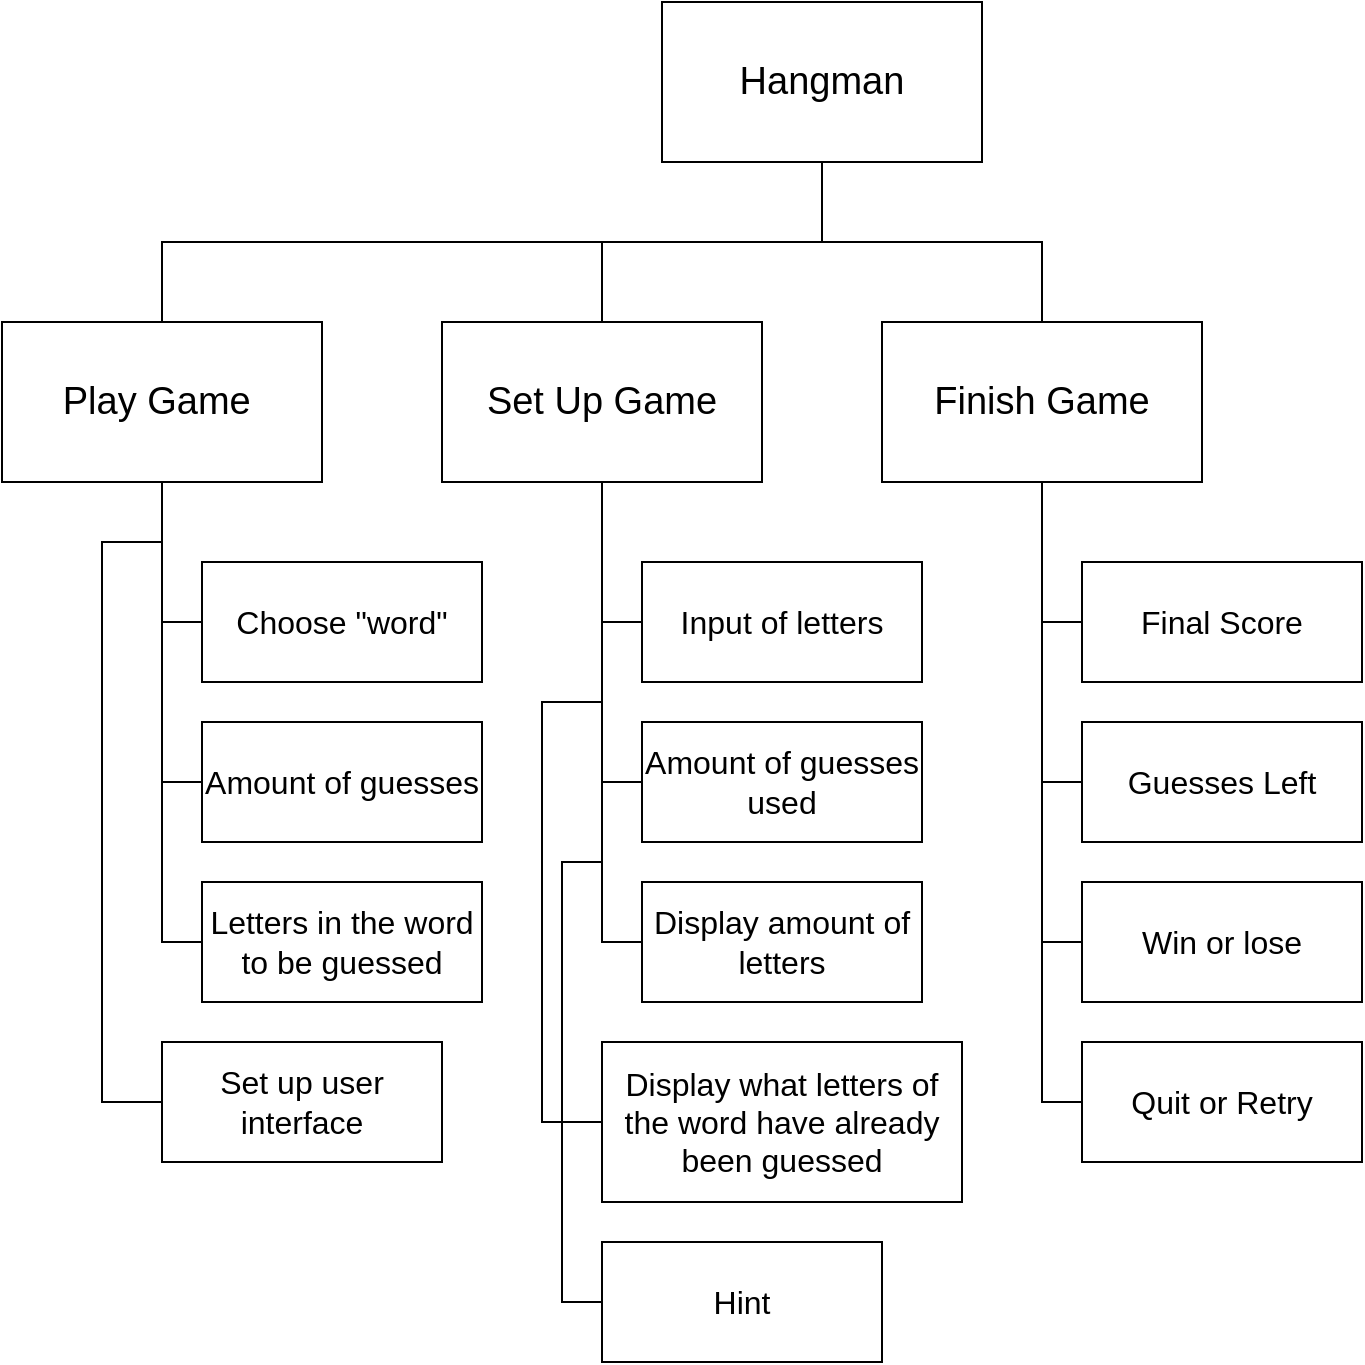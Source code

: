 <mxfile version="26.1.3">
  <diagram id="C5RBs43oDa-KdzZeNtuy" name="Page-1">
    <mxGraphModel grid="1" page="1" gridSize="10" guides="1" tooltips="1" connect="1" arrows="1" fold="1" pageScale="1" pageWidth="827" pageHeight="1169" math="0" shadow="0">
      <root>
        <mxCell id="WIyWlLk6GJQsqaUBKTNV-0" />
        <mxCell id="WIyWlLk6GJQsqaUBKTNV-1" parent="WIyWlLk6GJQsqaUBKTNV-0" />
        <mxCell id="Cc_6avdApDZDqS_O0vmW-4" style="edgeStyle=orthogonalEdgeStyle;rounded=0;orthogonalLoop=1;jettySize=auto;html=1;entryX=0.5;entryY=0;entryDx=0;entryDy=0;endArrow=none;startFill=0;" edge="1" parent="WIyWlLk6GJQsqaUBKTNV-1" source="Cc_6avdApDZDqS_O0vmW-0" target="Cc_6avdApDZDqS_O0vmW-3">
          <mxGeometry relative="1" as="geometry" />
        </mxCell>
        <mxCell id="Cc_6avdApDZDqS_O0vmW-5" style="edgeStyle=orthogonalEdgeStyle;rounded=0;orthogonalLoop=1;jettySize=auto;html=1;entryX=0.5;entryY=0;entryDx=0;entryDy=0;endArrow=none;startFill=0;" edge="1" parent="WIyWlLk6GJQsqaUBKTNV-1" source="Cc_6avdApDZDqS_O0vmW-0" target="Cc_6avdApDZDqS_O0vmW-2">
          <mxGeometry relative="1" as="geometry" />
        </mxCell>
        <mxCell id="Cc_6avdApDZDqS_O0vmW-6" style="edgeStyle=orthogonalEdgeStyle;rounded=0;orthogonalLoop=1;jettySize=auto;html=1;entryX=0.5;entryY=0;entryDx=0;entryDy=0;strokeColor=default;endArrow=none;startFill=0;" edge="1" parent="WIyWlLk6GJQsqaUBKTNV-1" source="Cc_6avdApDZDqS_O0vmW-0" target="Cc_6avdApDZDqS_O0vmW-1">
          <mxGeometry relative="1" as="geometry">
            <Array as="points">
              <mxPoint x="560" y="160" />
              <mxPoint x="200" y="160" />
            </Array>
          </mxGeometry>
        </mxCell>
        <mxCell id="Cc_6avdApDZDqS_O0vmW-0" value="&lt;font style=&quot;font-size: 19px;&quot;&gt;Hangman&lt;/font&gt;" style="rounded=0;whiteSpace=wrap;html=1;" vertex="1" parent="WIyWlLk6GJQsqaUBKTNV-1">
          <mxGeometry x="370" y="40" width="160" height="80" as="geometry" />
        </mxCell>
        <mxCell id="Cc_6avdApDZDqS_O0vmW-17" style="edgeStyle=orthogonalEdgeStyle;rounded=0;orthogonalLoop=1;jettySize=auto;html=1;entryX=0;entryY=0.5;entryDx=0;entryDy=0;endArrow=none;startFill=0;" edge="1" parent="WIyWlLk6GJQsqaUBKTNV-1" source="Cc_6avdApDZDqS_O0vmW-1" target="Cc_6avdApDZDqS_O0vmW-7">
          <mxGeometry relative="1" as="geometry" />
        </mxCell>
        <mxCell id="Cc_6avdApDZDqS_O0vmW-18" style="edgeStyle=orthogonalEdgeStyle;rounded=0;orthogonalLoop=1;jettySize=auto;html=1;entryX=0;entryY=0.5;entryDx=0;entryDy=0;endArrow=none;startFill=0;" edge="1" parent="WIyWlLk6GJQsqaUBKTNV-1" source="Cc_6avdApDZDqS_O0vmW-1" target="Cc_6avdApDZDqS_O0vmW-8">
          <mxGeometry relative="1" as="geometry" />
        </mxCell>
        <mxCell id="Cc_6avdApDZDqS_O0vmW-19" style="edgeStyle=orthogonalEdgeStyle;rounded=0;orthogonalLoop=1;jettySize=auto;html=1;entryX=0;entryY=0.5;entryDx=0;entryDy=0;endArrow=none;startFill=0;" edge="1" parent="WIyWlLk6GJQsqaUBKTNV-1" source="Cc_6avdApDZDqS_O0vmW-1" target="Cc_6avdApDZDqS_O0vmW-10">
          <mxGeometry relative="1" as="geometry" />
        </mxCell>
        <mxCell id="Cc_6avdApDZDqS_O0vmW-29" style="edgeStyle=orthogonalEdgeStyle;rounded=0;orthogonalLoop=1;jettySize=auto;html=1;entryX=0;entryY=0.5;entryDx=0;entryDy=0;endArrow=none;startFill=0;" edge="1" parent="WIyWlLk6GJQsqaUBKTNV-1" source="Cc_6avdApDZDqS_O0vmW-1" target="Cc_6avdApDZDqS_O0vmW-28">
          <mxGeometry relative="1" as="geometry">
            <mxPoint x="80" y="600" as="targetPoint" />
            <Array as="points">
              <mxPoint x="120" y="310" />
              <mxPoint x="90" y="310" />
              <mxPoint x="90" y="590" />
            </Array>
          </mxGeometry>
        </mxCell>
        <mxCell id="Cc_6avdApDZDqS_O0vmW-1" value="&lt;span style=&quot;font-size: 19px;&quot;&gt;Play Game&amp;nbsp;&lt;/span&gt;" style="rounded=0;whiteSpace=wrap;html=1;" vertex="1" parent="WIyWlLk6GJQsqaUBKTNV-1">
          <mxGeometry x="40" y="200" width="160" height="80" as="geometry" />
        </mxCell>
        <mxCell id="Cc_6avdApDZDqS_O0vmW-20" value="" style="edgeStyle=orthogonalEdgeStyle;rounded=0;orthogonalLoop=1;jettySize=auto;html=1;endArrow=none;startFill=0;entryX=0;entryY=0.5;entryDx=0;entryDy=0;" edge="1" parent="WIyWlLk6GJQsqaUBKTNV-1" source="Cc_6avdApDZDqS_O0vmW-2" target="Cc_6avdApDZDqS_O0vmW-11">
          <mxGeometry relative="1" as="geometry" />
        </mxCell>
        <mxCell id="Cc_6avdApDZDqS_O0vmW-21" style="edgeStyle=orthogonalEdgeStyle;rounded=0;orthogonalLoop=1;jettySize=auto;html=1;entryX=0;entryY=0.5;entryDx=0;entryDy=0;endArrow=none;startFill=0;" edge="1" parent="WIyWlLk6GJQsqaUBKTNV-1" source="Cc_6avdApDZDqS_O0vmW-2" target="Cc_6avdApDZDqS_O0vmW-12">
          <mxGeometry relative="1" as="geometry" />
        </mxCell>
        <mxCell id="Cc_6avdApDZDqS_O0vmW-22" style="edgeStyle=orthogonalEdgeStyle;rounded=0;orthogonalLoop=1;jettySize=auto;html=1;entryX=0;entryY=0.5;entryDx=0;entryDy=0;endArrow=none;startFill=0;" edge="1" parent="WIyWlLk6GJQsqaUBKTNV-1" source="Cc_6avdApDZDqS_O0vmW-2" target="Cc_6avdApDZDqS_O0vmW-13">
          <mxGeometry relative="1" as="geometry" />
        </mxCell>
        <mxCell id="Cc_6avdApDZDqS_O0vmW-27" style="edgeStyle=orthogonalEdgeStyle;rounded=0;orthogonalLoop=1;jettySize=auto;html=1;endArrow=none;startFill=0;" edge="1" parent="WIyWlLk6GJQsqaUBKTNV-1" source="Cc_6avdApDZDqS_O0vmW-2">
          <mxGeometry relative="1" as="geometry">
            <mxPoint x="340" y="600" as="targetPoint" />
            <Array as="points">
              <mxPoint x="340" y="390" />
              <mxPoint x="310" y="390" />
              <mxPoint x="310" y="600" />
            </Array>
          </mxGeometry>
        </mxCell>
        <mxCell id="Cc_6avdApDZDqS_O0vmW-31" style="edgeStyle=orthogonalEdgeStyle;rounded=0;orthogonalLoop=1;jettySize=auto;html=1;entryX=0;entryY=0.5;entryDx=0;entryDy=0;endArrow=none;startFill=0;" edge="1" parent="WIyWlLk6GJQsqaUBKTNV-1" source="Cc_6avdApDZDqS_O0vmW-2" target="Cc_6avdApDZDqS_O0vmW-30">
          <mxGeometry relative="1" as="geometry">
            <mxPoint x="320" y="695.517" as="targetPoint" />
            <Array as="points">
              <mxPoint x="340" y="470" />
              <mxPoint x="320" y="470" />
              <mxPoint x="320" y="690" />
            </Array>
          </mxGeometry>
        </mxCell>
        <mxCell id="Cc_6avdApDZDqS_O0vmW-2" value="&lt;font style=&quot;font-size: 19px;&quot;&gt;Set Up Game&lt;/font&gt;" style="rounded=0;whiteSpace=wrap;html=1;" vertex="1" parent="WIyWlLk6GJQsqaUBKTNV-1">
          <mxGeometry x="260" y="200" width="160" height="80" as="geometry" />
        </mxCell>
        <mxCell id="Cc_6avdApDZDqS_O0vmW-23" style="edgeStyle=orthogonalEdgeStyle;rounded=0;orthogonalLoop=1;jettySize=auto;html=1;entryX=0;entryY=0.5;entryDx=0;entryDy=0;endArrow=none;startFill=0;" edge="1" parent="WIyWlLk6GJQsqaUBKTNV-1" source="Cc_6avdApDZDqS_O0vmW-3" target="Cc_6avdApDZDqS_O0vmW-14">
          <mxGeometry relative="1" as="geometry" />
        </mxCell>
        <mxCell id="Cc_6avdApDZDqS_O0vmW-24" style="edgeStyle=orthogonalEdgeStyle;rounded=0;orthogonalLoop=1;jettySize=auto;html=1;entryX=0;entryY=0.5;entryDx=0;entryDy=0;endArrow=none;startFill=0;" edge="1" parent="WIyWlLk6GJQsqaUBKTNV-1" source="Cc_6avdApDZDqS_O0vmW-3" target="Cc_6avdApDZDqS_O0vmW-15">
          <mxGeometry relative="1" as="geometry" />
        </mxCell>
        <mxCell id="Cc_6avdApDZDqS_O0vmW-25" style="edgeStyle=orthogonalEdgeStyle;rounded=0;orthogonalLoop=1;jettySize=auto;html=1;entryX=0;entryY=0.5;entryDx=0;entryDy=0;endArrow=none;startFill=0;" edge="1" parent="WIyWlLk6GJQsqaUBKTNV-1" source="Cc_6avdApDZDqS_O0vmW-3" target="Cc_6avdApDZDqS_O0vmW-16">
          <mxGeometry relative="1" as="geometry" />
        </mxCell>
        <mxCell id="ODFRU5wXQSdFwaqsY2CC-1" style="edgeStyle=orthogonalEdgeStyle;rounded=0;orthogonalLoop=1;jettySize=auto;html=1;entryX=0;entryY=0.5;entryDx=0;entryDy=0;endArrow=none;startFill=0;" edge="1" parent="WIyWlLk6GJQsqaUBKTNV-1" source="Cc_6avdApDZDqS_O0vmW-3" target="ODFRU5wXQSdFwaqsY2CC-0">
          <mxGeometry relative="1" as="geometry" />
        </mxCell>
        <mxCell id="Cc_6avdApDZDqS_O0vmW-3" value="&lt;span style=&quot;font-size: 19px;&quot;&gt;Finish Game&lt;/span&gt;" style="rounded=0;whiteSpace=wrap;html=1;" vertex="1" parent="WIyWlLk6GJQsqaUBKTNV-1">
          <mxGeometry x="480" y="200" width="160" height="80" as="geometry" />
        </mxCell>
        <mxCell id="Cc_6avdApDZDqS_O0vmW-7" value="&lt;font style=&quot;font-size: 16px;&quot;&gt;Choose &quot;word&quot;&lt;/font&gt;" style="rounded=0;whiteSpace=wrap;html=1;" vertex="1" parent="WIyWlLk6GJQsqaUBKTNV-1">
          <mxGeometry x="140" y="320" width="140" height="60" as="geometry" />
        </mxCell>
        <mxCell id="Cc_6avdApDZDqS_O0vmW-8" value="&lt;font style=&quot;font-size: 16px;&quot;&gt;Amount of guesses&lt;/font&gt;" style="rounded=0;whiteSpace=wrap;html=1;" vertex="1" parent="WIyWlLk6GJQsqaUBKTNV-1">
          <mxGeometry x="140" y="400" width="140" height="60" as="geometry" />
        </mxCell>
        <mxCell id="Cc_6avdApDZDqS_O0vmW-10" value="&lt;font style=&quot;font-size: 16px;&quot;&gt;Letters in the word to be guessed&lt;/font&gt;" style="rounded=0;whiteSpace=wrap;html=1;" vertex="1" parent="WIyWlLk6GJQsqaUBKTNV-1">
          <mxGeometry x="140" y="480" width="140" height="60" as="geometry" />
        </mxCell>
        <mxCell id="Cc_6avdApDZDqS_O0vmW-11" value="&lt;font style=&quot;font-size: 16px;&quot;&gt;Input of letters&lt;/font&gt;" style="rounded=0;whiteSpace=wrap;html=1;" vertex="1" parent="WIyWlLk6GJQsqaUBKTNV-1">
          <mxGeometry x="360" y="320" width="140" height="60" as="geometry" />
        </mxCell>
        <mxCell id="Cc_6avdApDZDqS_O0vmW-12" value="&lt;font style=&quot;font-size: 16px;&quot;&gt;Amount of guesses used&lt;/font&gt;" style="rounded=0;whiteSpace=wrap;html=1;" vertex="1" parent="WIyWlLk6GJQsqaUBKTNV-1">
          <mxGeometry x="360" y="400" width="140" height="60" as="geometry" />
        </mxCell>
        <mxCell id="Cc_6avdApDZDqS_O0vmW-13" value="&lt;font style=&quot;font-size: 16px;&quot;&gt;Display amount of letters&lt;/font&gt;" style="rounded=0;whiteSpace=wrap;html=1;" vertex="1" parent="WIyWlLk6GJQsqaUBKTNV-1">
          <mxGeometry x="360" y="480" width="140" height="60" as="geometry" />
        </mxCell>
        <mxCell id="Cc_6avdApDZDqS_O0vmW-14" value="&lt;font style=&quot;font-size: 16px;&quot;&gt;Final Score&lt;/font&gt;" style="rounded=0;whiteSpace=wrap;html=1;" vertex="1" parent="WIyWlLk6GJQsqaUBKTNV-1">
          <mxGeometry x="580" y="320" width="140" height="60" as="geometry" />
        </mxCell>
        <mxCell id="Cc_6avdApDZDqS_O0vmW-15" value="&lt;font style=&quot;font-size: 16px;&quot;&gt;Guesses Left&lt;/font&gt;" style="rounded=0;whiteSpace=wrap;html=1;" vertex="1" parent="WIyWlLk6GJQsqaUBKTNV-1">
          <mxGeometry x="580" y="400" width="140" height="60" as="geometry" />
        </mxCell>
        <mxCell id="Cc_6avdApDZDqS_O0vmW-16" value="&lt;font style=&quot;font-size: 16px;&quot;&gt;Win or lose&lt;/font&gt;" style="rounded=0;whiteSpace=wrap;html=1;" vertex="1" parent="WIyWlLk6GJQsqaUBKTNV-1">
          <mxGeometry x="580" y="480" width="140" height="60" as="geometry" />
        </mxCell>
        <mxCell id="Cc_6avdApDZDqS_O0vmW-26" value="&lt;span style=&quot;font-size: 16px;&quot;&gt;Display what letters of the word have already been guessed&lt;/span&gt;" style="rounded=0;whiteSpace=wrap;html=1;" vertex="1" parent="WIyWlLk6GJQsqaUBKTNV-1">
          <mxGeometry x="340" y="560" width="180" height="80" as="geometry" />
        </mxCell>
        <mxCell id="Cc_6avdApDZDqS_O0vmW-28" value="&lt;span style=&quot;font-size: 16px;&quot;&gt;Set up user interface&lt;/span&gt;" style="rounded=0;whiteSpace=wrap;html=1;" vertex="1" parent="WIyWlLk6GJQsqaUBKTNV-1">
          <mxGeometry x="120" y="560" width="140" height="60" as="geometry" />
        </mxCell>
        <mxCell id="Cc_6avdApDZDqS_O0vmW-30" value="&lt;font style=&quot;font-size: 16px;&quot;&gt;Hint&lt;/font&gt;" style="rounded=0;whiteSpace=wrap;html=1;" vertex="1" parent="WIyWlLk6GJQsqaUBKTNV-1">
          <mxGeometry x="340" y="660" width="140" height="60" as="geometry" />
        </mxCell>
        <mxCell id="ODFRU5wXQSdFwaqsY2CC-0" value="&lt;font style=&quot;font-size: 16px;&quot;&gt;Quit or Retry&lt;/font&gt;" style="rounded=0;whiteSpace=wrap;html=1;" vertex="1" parent="WIyWlLk6GJQsqaUBKTNV-1">
          <mxGeometry x="580" y="560" width="140" height="60" as="geometry" />
        </mxCell>
      </root>
    </mxGraphModel>
  </diagram>
</mxfile>

